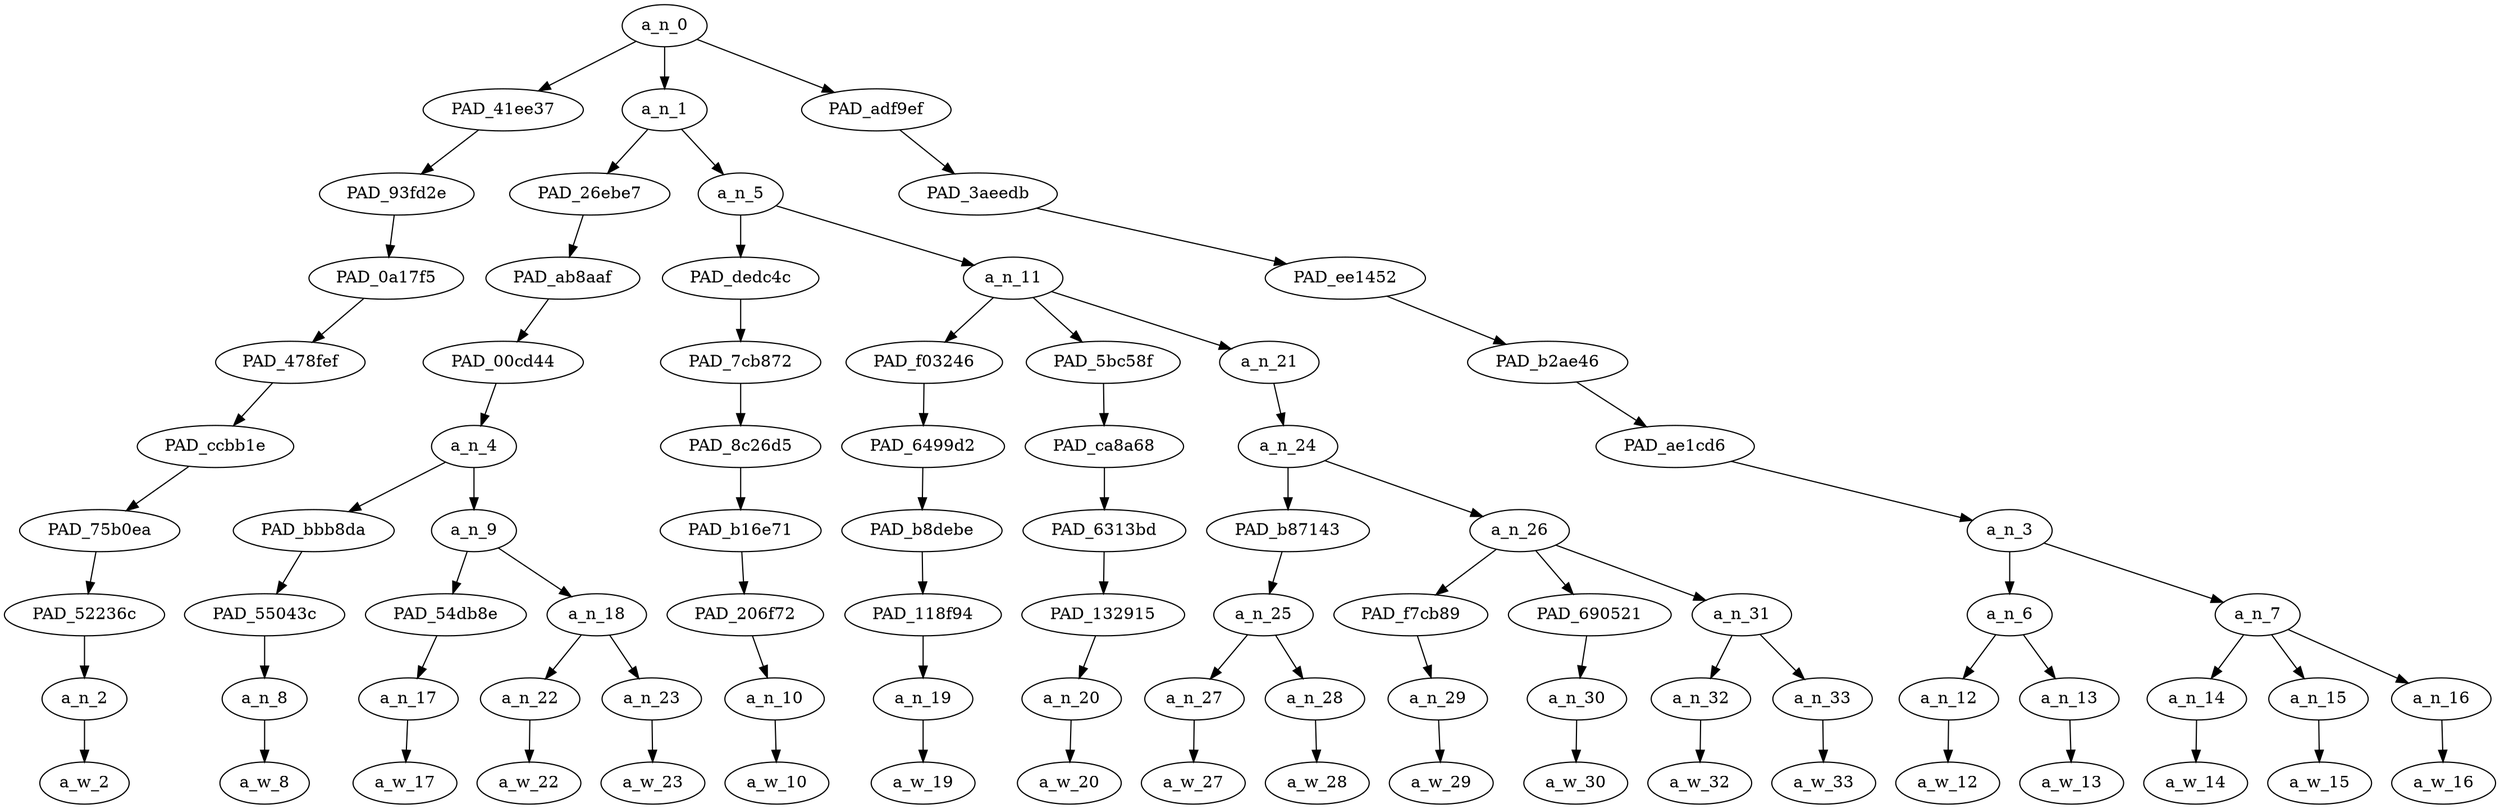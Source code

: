 strict digraph "" {
	a_n_0	[div_dir=-1,
		index=0,
		level=9,
		pos="10.613425925925926,9!",
		text_span="[0, 1, 2, 3, 4, 5, 6, 7, 8, 9, 10, 11, 12, 13, 14, 15, 16, 17, 18]",
		value=1.00000001];
	PAD_41ee37	[div_dir=1,
		index=1,
		level=8,
		pos="13.0,8!",
		text_span="[13]",
		value=0.02288578];
	a_n_0 -> PAD_41ee37;
	a_n_1	[div_dir=-1,
		index=0,
		level=8,
		pos="3.0902777777777777,8!",
		text_span="[0, 1, 2, 3, 4, 5, 6, 7, 8, 9, 10, 11, 12]",
		value=0.82439095];
	a_n_0 -> a_n_1;
	PAD_adf9ef	[div_dir=-1,
		index=2,
		level=8,
		pos="15.75,8!",
		text_span="[14, 15, 16, 17, 18]",
		value=0.15234112];
	a_n_0 -> PAD_adf9ef;
	PAD_93fd2e	[div_dir=1,
		index=2,
		level=7,
		pos="13.0,7!",
		text_span="[13]",
		value=0.02288578];
	PAD_41ee37 -> PAD_93fd2e;
	PAD_0a17f5	[div_dir=1,
		index=3,
		level=6,
		pos="13.0,6!",
		text_span="[13]",
		value=0.02288578];
	PAD_93fd2e -> PAD_0a17f5;
	PAD_478fef	[div_dir=1,
		index=5,
		level=5,
		pos="13.0,5!",
		text_span="[13]",
		value=0.02288578];
	PAD_0a17f5 -> PAD_478fef;
	PAD_ccbb1e	[div_dir=1,
		index=5,
		level=4,
		pos="13.0,4!",
		text_span="[13]",
		value=0.02288578];
	PAD_478fef -> PAD_ccbb1e;
	PAD_75b0ea	[div_dir=1,
		index=7,
		level=3,
		pos="13.0,3!",
		text_span="[13]",
		value=0.02288578];
	PAD_ccbb1e -> PAD_75b0ea;
	PAD_52236c	[div_dir=1,
		index=10,
		level=2,
		pos="13.0,2!",
		text_span="[13]",
		value=0.02288578];
	PAD_75b0ea -> PAD_52236c;
	a_n_2	[div_dir=1,
		index=13,
		level=1,
		pos="13.0,1!",
		text_span="[13]",
		value=0.02288578];
	PAD_52236c -> a_n_2;
	a_w_2	[div_dir=0,
		index=13,
		level=0,
		pos="13,0!",
		text_span="[13]",
		value=but];
	a_n_2 -> a_w_2;
	PAD_26ebe7	[div_dir=-1,
		index=0,
		level=7,
		pos="0.875,7!",
		text_span="[0, 1, 2, 3]",
		value=0.24607221];
	a_n_1 -> PAD_26ebe7;
	a_n_5	[div_dir=-1,
		index=1,
		level=7,
		pos="5.305555555555555,7!",
		text_span="[4, 5, 6, 7, 8, 9, 10, 11, 12]",
		value=0.57787179];
	a_n_1 -> a_n_5;
	PAD_ab8aaf	[div_dir=-1,
		index=0,
		level=6,
		pos="0.875,6!",
		text_span="[0, 1, 2, 3]",
		value=0.24607221];
	PAD_26ebe7 -> PAD_ab8aaf;
	PAD_00cd44	[div_dir=-1,
		index=0,
		level=5,
		pos="0.875,5!",
		text_span="[0, 1, 2, 3]",
		value=0.24607221];
	PAD_ab8aaf -> PAD_00cd44;
	a_n_4	[div_dir=-1,
		index=0,
		level=4,
		pos="0.875,4!",
		text_span="[0, 1, 2, 3]",
		value=0.24607221];
	PAD_00cd44 -> a_n_4;
	PAD_bbb8da	[div_dir=-1,
		index=0,
		level=3,
		pos="0.0,3!",
		text_span="[0]",
		value=0.10267480];
	a_n_4 -> PAD_bbb8da;
	a_n_9	[div_dir=-1,
		index=1,
		level=3,
		pos="1.75,3!",
		text_span="[1, 2, 3]",
		value=0.14280764];
	a_n_4 -> a_n_9;
	PAD_55043c	[div_dir=-1,
		index=0,
		level=2,
		pos="0.0,2!",
		text_span="[0]",
		value=0.10267480];
	PAD_bbb8da -> PAD_55043c;
	a_n_8	[div_dir=-1,
		index=0,
		level=1,
		pos="0.0,1!",
		text_span="[0]",
		value=0.10267480];
	PAD_55043c -> a_n_8;
	a_w_8	[div_dir=0,
		index=0,
		level=0,
		pos="0,0!",
		text_span="[0]",
		value=robbers];
	a_n_8 -> a_w_8;
	PAD_54db8e	[div_dir=-1,
		index=1,
		level=2,
		pos="1.0,2!",
		text_span="[1]",
		value=0.03715837];
	a_n_9 -> PAD_54db8e;
	a_n_18	[div_dir=-1,
		index=2,
		level=2,
		pos="2.5,2!",
		text_span="[2, 3]",
		value=0.10520623];
	a_n_9 -> a_n_18;
	a_n_17	[div_dir=-1,
		index=1,
		level=1,
		pos="1.0,1!",
		text_span="[1]",
		value=0.03715837];
	PAD_54db8e -> a_n_17;
	a_w_17	[div_dir=0,
		index=1,
		level=0,
		pos="1,0!",
		text_span="[1]",
		value=of];
	a_n_17 -> a_w_17;
	a_n_22	[div_dir=-1,
		index=2,
		level=1,
		pos="2.0,1!",
		text_span="[2]",
		value=0.06160730];
	a_n_18 -> a_n_22;
	a_n_23	[div_dir=-1,
		index=3,
		level=1,
		pos="3.0,1!",
		text_span="[3]",
		value=0.04327139];
	a_n_18 -> a_n_23;
	a_w_22	[div_dir=0,
		index=2,
		level=0,
		pos="2,0!",
		text_span="[2]",
		value=thy];
	a_n_22 -> a_w_22;
	a_w_23	[div_dir=0,
		index=3,
		level=0,
		pos="3,0!",
		text_span="[3]",
		value=people];
	a_n_23 -> a_w_23;
	PAD_dedc4c	[div_dir=-1,
		index=1,
		level=6,
		pos="4.0,6!",
		text_span="[4]",
		value=0.04210463];
	a_n_5 -> PAD_dedc4c;
	a_n_11	[div_dir=-1,
		index=2,
		level=6,
		pos="6.611111111111111,6!",
		text_span="[5, 6, 7, 8, 9, 10, 11, 12]",
		value=0.53559841];
	a_n_5 -> a_n_11;
	PAD_7cb872	[div_dir=-1,
		index=1,
		level=5,
		pos="4.0,5!",
		text_span="[4]",
		value=0.04210463];
	PAD_dedc4c -> PAD_7cb872;
	PAD_8c26d5	[div_dir=-1,
		index=1,
		level=4,
		pos="4.0,4!",
		text_span="[4]",
		value=0.04210463];
	PAD_7cb872 -> PAD_8c26d5;
	PAD_b16e71	[div_dir=-1,
		index=2,
		level=3,
		pos="4.0,3!",
		text_span="[4]",
		value=0.04210463];
	PAD_8c26d5 -> PAD_b16e71;
	PAD_206f72	[div_dir=-1,
		index=3,
		level=2,
		pos="4.0,2!",
		text_span="[4]",
		value=0.04210463];
	PAD_b16e71 -> PAD_206f72;
	a_n_10	[div_dir=-1,
		index=4,
		level=1,
		pos="4.0,1!",
		text_span="[4]",
		value=0.04210463];
	PAD_206f72 -> a_n_10;
	a_w_10	[div_dir=0,
		index=4,
		level=0,
		pos="4,0!",
		text_span="[4]",
		value=shall];
	a_n_10 -> a_w_10;
	PAD_f03246	[div_dir=-1,
		index=2,
		level=5,
		pos="5.0,5!",
		text_span="[5]",
		value=0.10102494];
	a_n_11 -> PAD_f03246;
	PAD_5bc58f	[div_dir=-1,
		index=3,
		level=5,
		pos="6.0,5!",
		text_span="[6]",
		value=0.04041733];
	a_n_11 -> PAD_5bc58f;
	a_n_21	[div_dir=-1,
		index=4,
		level=5,
		pos="8.833333333333332,5!",
		text_span="[7, 8, 9, 10, 11, 12]",
		value=0.39401452];
	a_n_11 -> a_n_21;
	PAD_6499d2	[div_dir=-1,
		index=2,
		level=4,
		pos="5.0,4!",
		text_span="[5]",
		value=0.10102494];
	PAD_f03246 -> PAD_6499d2;
	PAD_b8debe	[div_dir=-1,
		index=3,
		level=3,
		pos="5.0,3!",
		text_span="[5]",
		value=0.10102494];
	PAD_6499d2 -> PAD_b8debe;
	PAD_118f94	[div_dir=-1,
		index=4,
		level=2,
		pos="5.0,2!",
		text_span="[5]",
		value=0.10102494];
	PAD_b8debe -> PAD_118f94;
	a_n_19	[div_dir=-1,
		index=5,
		level=1,
		pos="5.0,1!",
		text_span="[5]",
		value=0.10102494];
	PAD_118f94 -> a_n_19;
	a_w_19	[div_dir=0,
		index=5,
		level=0,
		pos="5,0!",
		text_span="[5]",
		value=exalt];
	a_n_19 -> a_w_19;
	PAD_ca8a68	[div_dir=-1,
		index=3,
		level=4,
		pos="6.0,4!",
		text_span="[6]",
		value=0.04041733];
	PAD_5bc58f -> PAD_ca8a68;
	PAD_6313bd	[div_dir=-1,
		index=4,
		level=3,
		pos="6.0,3!",
		text_span="[6]",
		value=0.04041733];
	PAD_ca8a68 -> PAD_6313bd;
	PAD_132915	[div_dir=-1,
		index=5,
		level=2,
		pos="6.0,2!",
		text_span="[6]",
		value=0.04041733];
	PAD_6313bd -> PAD_132915;
	a_n_20	[div_dir=-1,
		index=6,
		level=1,
		pos="6.0,1!",
		text_span="[6]",
		value=0.04041733];
	PAD_132915 -> a_n_20;
	a_w_20	[div_dir=0,
		index=6,
		level=0,
		pos="6,0!",
		text_span="[6]",
		value=themselves];
	a_n_20 -> a_w_20;
	a_n_24	[div_dir=-1,
		index=4,
		level=4,
		pos="8.833333333333332,4!",
		text_span="[7, 8, 9, 10, 11, 12]",
		value=0.39388394];
	a_n_21 -> a_n_24;
	PAD_b87143	[div_dir=-1,
		index=5,
		level=3,
		pos="7.5,3!",
		text_span="[7, 8]",
		value=0.22780266];
	a_n_24 -> PAD_b87143;
	a_n_26	[div_dir=-1,
		index=6,
		level=3,
		pos="10.166666666666666,3!",
		text_span="[9, 10, 11, 12]",
		value=0.16595071];
	a_n_24 -> a_n_26;
	a_n_25	[div_dir=-1,
		index=6,
		level=2,
		pos="7.5,2!",
		text_span="[7, 8]",
		value=0.22780266];
	PAD_b87143 -> a_n_25;
	a_n_27	[div_dir=1,
		index=7,
		level=1,
		pos="7.0,1!",
		text_span="[7]",
		value=0.07677294];
	a_n_25 -> a_n_27;
	a_n_28	[div_dir=-1,
		index=8,
		level=1,
		pos="8.0,1!",
		text_span="[8]",
		value=0.15085649];
	a_n_25 -> a_n_28;
	a_w_27	[div_dir=0,
		index=7,
		level=0,
		pos="7,0!",
		text_span="[7]",
		value=militant];
	a_n_27 -> a_w_27;
	a_w_28	[div_dir=0,
		index=8,
		level=0,
		pos="8,0!",
		text_span="[8]",
		value=jews];
	a_n_28 -> a_w_28;
	PAD_f7cb89	[div_dir=1,
		index=7,
		level=2,
		pos="9.0,2!",
		text_span="[9]",
		value=0.04387134];
	a_n_26 -> PAD_f7cb89;
	PAD_690521	[div_dir=1,
		index=8,
		level=2,
		pos="10.0,2!",
		text_span="[10]",
		value=0.04034623];
	a_n_26 -> PAD_690521;
	a_n_31	[div_dir=-1,
		index=9,
		level=2,
		pos="11.5,2!",
		text_span="[11, 12]",
		value=0.08169243];
	a_n_26 -> a_n_31;
	a_n_29	[div_dir=1,
		index=9,
		level=1,
		pos="9.0,1!",
		text_span="[9]",
		value=0.04387134];
	PAD_f7cb89 -> a_n_29;
	a_w_29	[div_dir=0,
		index=9,
		level=0,
		pos="9,0!",
		text_span="[9]",
		value=wanted];
	a_n_29 -> a_w_29;
	a_n_30	[div_dir=1,
		index=10,
		level=1,
		pos="10.0,1!",
		text_span="[10]",
		value=0.04034623];
	PAD_690521 -> a_n_30;
	a_w_30	[div_dir=0,
		index=10,
		level=0,
		pos="10,0!",
		text_span="[10]",
		value=independence];
	a_n_30 -> a_w_30;
	a_n_32	[div_dir=1,
		index=11,
		level=1,
		pos="11.0,1!",
		text_span="[11]",
		value=0.02283390];
	a_n_31 -> a_n_32;
	a_n_33	[div_dir=-1,
		index=12,
		level=1,
		pos="12.0,1!",
		text_span="[12]",
		value=0.05874731];
	a_n_31 -> a_n_33;
	a_w_32	[div_dir=0,
		index=11,
		level=0,
		pos="11,0!",
		text_span="[11]",
		value=from];
	a_n_32 -> a_w_32;
	a_w_33	[div_dir=0,
		index=12,
		level=0,
		pos="12,0!",
		text_span="[12]",
		value=egypt];
	a_n_33 -> a_w_33;
	PAD_3aeedb	[div_dir=-1,
		index=3,
		level=7,
		pos="15.75,7!",
		text_span="[14, 15, 16, 17, 18]",
		value=0.15234112];
	PAD_adf9ef -> PAD_3aeedb;
	PAD_ee1452	[div_dir=-1,
		index=4,
		level=6,
		pos="15.75,6!",
		text_span="[14, 15, 16, 17, 18]",
		value=0.15234112];
	PAD_3aeedb -> PAD_ee1452;
	PAD_b2ae46	[div_dir=-1,
		index=6,
		level=5,
		pos="15.75,5!",
		text_span="[14, 15, 16, 17, 18]",
		value=0.15234112];
	PAD_ee1452 -> PAD_b2ae46;
	PAD_ae1cd6	[div_dir=-1,
		index=6,
		level=4,
		pos="15.75,4!",
		text_span="[14, 15, 16, 17, 18]",
		value=0.15234112];
	PAD_b2ae46 -> PAD_ae1cd6;
	a_n_3	[div_dir=-1,
		index=8,
		level=3,
		pos="15.75,3!",
		text_span="[14, 15, 16, 17, 18]",
		value=0.15234112];
	PAD_ae1cd6 -> a_n_3;
	a_n_6	[div_dir=-1,
		index=11,
		level=2,
		pos="14.5,2!",
		text_span="[14, 15]",
		value=0.07308539];
	a_n_3 -> a_n_6;
	a_n_7	[div_dir=-1,
		index=12,
		level=2,
		pos="17.0,2!",
		text_span="[16, 17, 18]",
		value=0.07920200];
	a_n_3 -> a_n_7;
	a_n_12	[div_dir=-1,
		index=14,
		level=1,
		pos="14.0,1!",
		text_span="[14]",
		value=0.02520618];
	a_n_6 -> a_n_12;
	a_n_13	[div_dir=1,
		index=15,
		level=1,
		pos="15.0,1!",
		text_span="[15]",
		value=0.04783185];
	a_n_6 -> a_n_13;
	a_w_12	[div_dir=0,
		index=14,
		level=0,
		pos="14,0!",
		text_span="[14]",
		value=their];
	a_n_12 -> a_w_12;
	a_w_13	[div_dir=0,
		index=15,
		level=0,
		pos="15,0!",
		text_span="[15]",
		value=revolt];
	a_n_13 -> a_w_13;
	a_n_14	[div_dir=-1,
		index=16,
		level=1,
		pos="16.0,1!",
		text_span="[16]",
		value=0.02396861];
	a_n_7 -> a_n_14;
	a_n_15	[div_dir=1,
		index=17,
		level=1,
		pos="17.0,1!",
		text_span="[17]",
		value=0.02256578];
	a_n_7 -> a_n_15;
	a_n_16	[div_dir=-1,
		index=18,
		level=1,
		pos="18.0,1!",
		text_span="[18]",
		value=0.03263650];
	a_n_7 -> a_n_16;
	a_w_14	[div_dir=0,
		index=16,
		level=0,
		pos="16,0!",
		text_span="[16]",
		value=was];
	a_n_14 -> a_w_14;
	a_w_15	[div_dir=0,
		index=17,
		level=0,
		pos="17,0!",
		text_span="[17]",
		value=not];
	a_n_15 -> a_w_15;
	a_w_16	[div_dir=0,
		index=18,
		level=0,
		pos="18,0!",
		text_span="[18]",
		value=successful];
	a_n_16 -> a_w_16;
}
